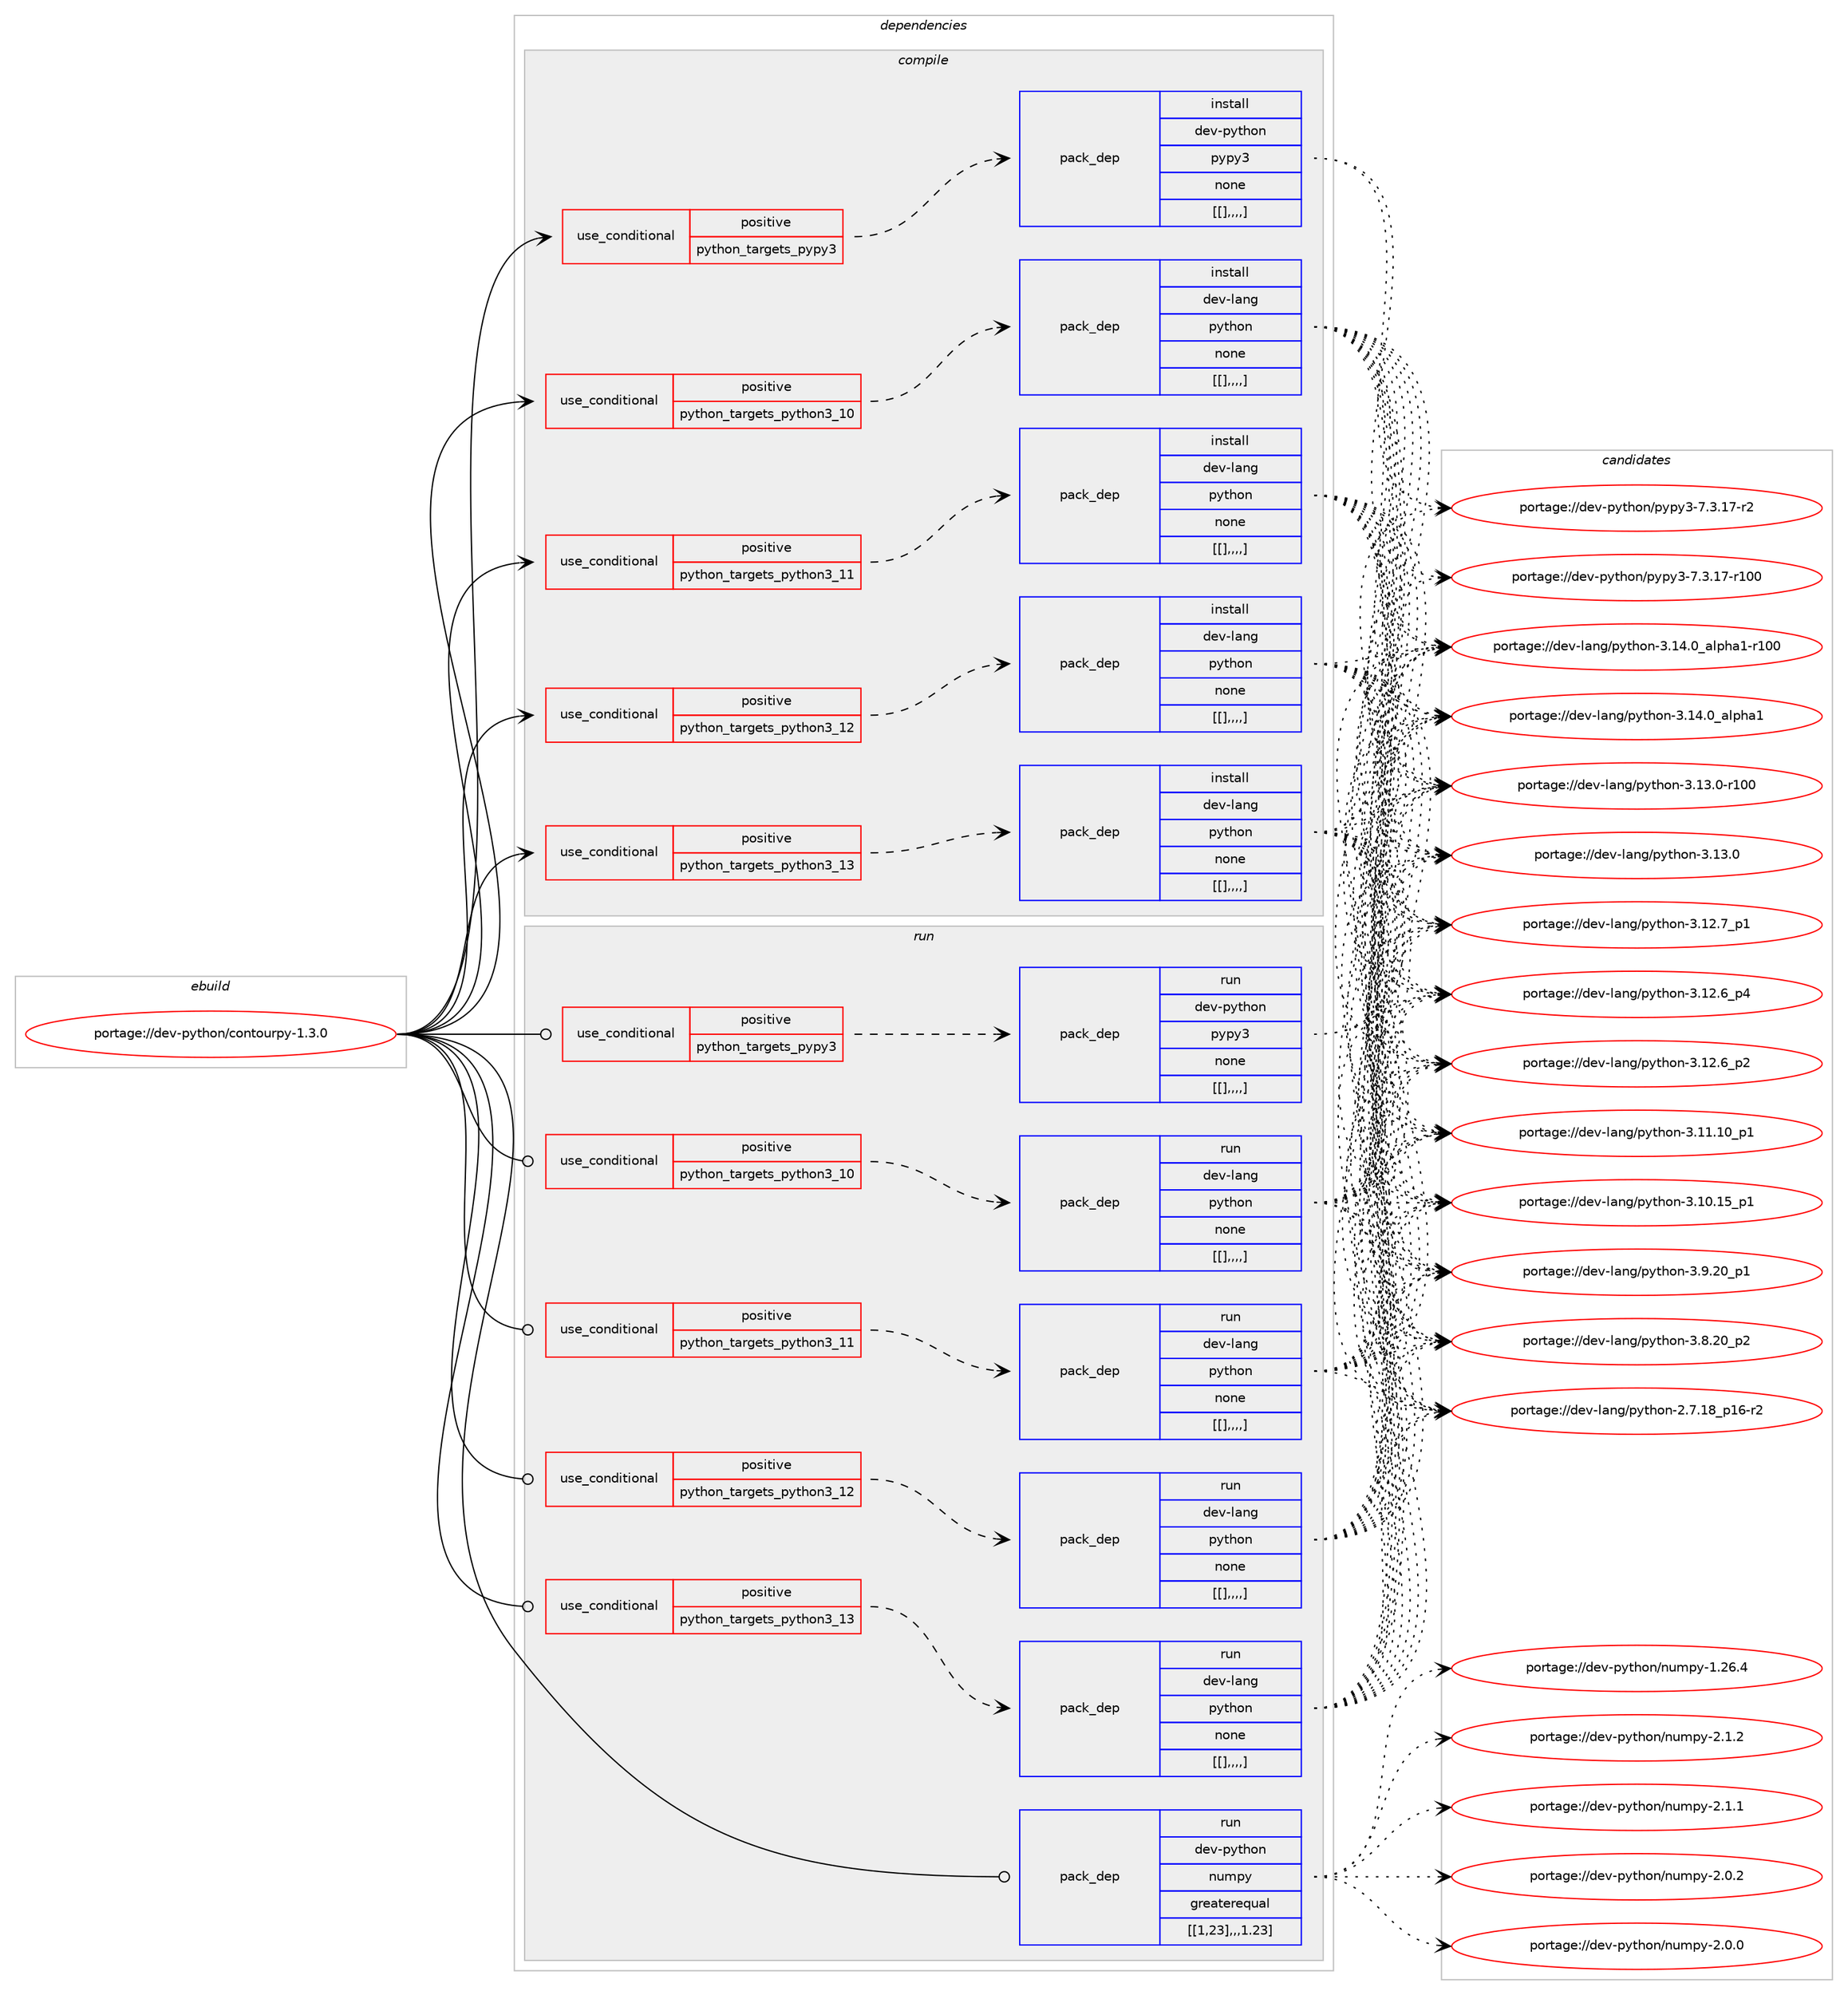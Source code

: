 digraph prolog {

# *************
# Graph options
# *************

newrank=true;
concentrate=true;
compound=true;
graph [rankdir=LR,fontname=Helvetica,fontsize=10,ranksep=1.5];#, ranksep=2.5, nodesep=0.2];
edge  [arrowhead=vee];
node  [fontname=Helvetica,fontsize=10];

# **********
# The ebuild
# **********

subgraph cluster_leftcol {
color=gray;
label=<<i>ebuild</i>>;
id [label="portage://dev-python/contourpy-1.3.0", color=red, width=4, href="../dev-python/contourpy-1.3.0.svg"];
}

# ****************
# The dependencies
# ****************

subgraph cluster_midcol {
color=gray;
label=<<i>dependencies</i>>;
subgraph cluster_compile {
fillcolor="#eeeeee";
style=filled;
label=<<i>compile</i>>;
subgraph cond33934 {
dependency149526 [label=<<TABLE BORDER="0" CELLBORDER="1" CELLSPACING="0" CELLPADDING="4"><TR><TD ROWSPAN="3" CELLPADDING="10">use_conditional</TD></TR><TR><TD>positive</TD></TR><TR><TD>python_targets_pypy3</TD></TR></TABLE>>, shape=none, color=red];
subgraph pack114273 {
dependency149534 [label=<<TABLE BORDER="0" CELLBORDER="1" CELLSPACING="0" CELLPADDING="4" WIDTH="220"><TR><TD ROWSPAN="6" CELLPADDING="30">pack_dep</TD></TR><TR><TD WIDTH="110">install</TD></TR><TR><TD>dev-python</TD></TR><TR><TD>pypy3</TD></TR><TR><TD>none</TD></TR><TR><TD>[[],,,,]</TD></TR></TABLE>>, shape=none, color=blue];
}
dependency149526:e -> dependency149534:w [weight=20,style="dashed",arrowhead="vee"];
}
id:e -> dependency149526:w [weight=20,style="solid",arrowhead="vee"];
subgraph cond33954 {
dependency149578 [label=<<TABLE BORDER="0" CELLBORDER="1" CELLSPACING="0" CELLPADDING="4"><TR><TD ROWSPAN="3" CELLPADDING="10">use_conditional</TD></TR><TR><TD>positive</TD></TR><TR><TD>python_targets_python3_10</TD></TR></TABLE>>, shape=none, color=red];
subgraph pack114299 {
dependency149583 [label=<<TABLE BORDER="0" CELLBORDER="1" CELLSPACING="0" CELLPADDING="4" WIDTH="220"><TR><TD ROWSPAN="6" CELLPADDING="30">pack_dep</TD></TR><TR><TD WIDTH="110">install</TD></TR><TR><TD>dev-lang</TD></TR><TR><TD>python</TD></TR><TR><TD>none</TD></TR><TR><TD>[[],,,,]</TD></TR></TABLE>>, shape=none, color=blue];
}
dependency149578:e -> dependency149583:w [weight=20,style="dashed",arrowhead="vee"];
}
id:e -> dependency149578:w [weight=20,style="solid",arrowhead="vee"];
subgraph cond33979 {
dependency149618 [label=<<TABLE BORDER="0" CELLBORDER="1" CELLSPACING="0" CELLPADDING="4"><TR><TD ROWSPAN="3" CELLPADDING="10">use_conditional</TD></TR><TR><TD>positive</TD></TR><TR><TD>python_targets_python3_11</TD></TR></TABLE>>, shape=none, color=red];
subgraph pack114322 {
dependency149626 [label=<<TABLE BORDER="0" CELLBORDER="1" CELLSPACING="0" CELLPADDING="4" WIDTH="220"><TR><TD ROWSPAN="6" CELLPADDING="30">pack_dep</TD></TR><TR><TD WIDTH="110">install</TD></TR><TR><TD>dev-lang</TD></TR><TR><TD>python</TD></TR><TR><TD>none</TD></TR><TR><TD>[[],,,,]</TD></TR></TABLE>>, shape=none, color=blue];
}
dependency149618:e -> dependency149626:w [weight=20,style="dashed",arrowhead="vee"];
}
id:e -> dependency149618:w [weight=20,style="solid",arrowhead="vee"];
subgraph cond33985 {
dependency149651 [label=<<TABLE BORDER="0" CELLBORDER="1" CELLSPACING="0" CELLPADDING="4"><TR><TD ROWSPAN="3" CELLPADDING="10">use_conditional</TD></TR><TR><TD>positive</TD></TR><TR><TD>python_targets_python3_12</TD></TR></TABLE>>, shape=none, color=red];
subgraph pack114340 {
dependency149663 [label=<<TABLE BORDER="0" CELLBORDER="1" CELLSPACING="0" CELLPADDING="4" WIDTH="220"><TR><TD ROWSPAN="6" CELLPADDING="30">pack_dep</TD></TR><TR><TD WIDTH="110">install</TD></TR><TR><TD>dev-lang</TD></TR><TR><TD>python</TD></TR><TR><TD>none</TD></TR><TR><TD>[[],,,,]</TD></TR></TABLE>>, shape=none, color=blue];
}
dependency149651:e -> dependency149663:w [weight=20,style="dashed",arrowhead="vee"];
}
id:e -> dependency149651:w [weight=20,style="solid",arrowhead="vee"];
subgraph cond33997 {
dependency149668 [label=<<TABLE BORDER="0" CELLBORDER="1" CELLSPACING="0" CELLPADDING="4"><TR><TD ROWSPAN="3" CELLPADDING="10">use_conditional</TD></TR><TR><TD>positive</TD></TR><TR><TD>python_targets_python3_13</TD></TR></TABLE>>, shape=none, color=red];
subgraph pack114365 {
dependency149705 [label=<<TABLE BORDER="0" CELLBORDER="1" CELLSPACING="0" CELLPADDING="4" WIDTH="220"><TR><TD ROWSPAN="6" CELLPADDING="30">pack_dep</TD></TR><TR><TD WIDTH="110">install</TD></TR><TR><TD>dev-lang</TD></TR><TR><TD>python</TD></TR><TR><TD>none</TD></TR><TR><TD>[[],,,,]</TD></TR></TABLE>>, shape=none, color=blue];
}
dependency149668:e -> dependency149705:w [weight=20,style="dashed",arrowhead="vee"];
}
id:e -> dependency149668:w [weight=20,style="solid",arrowhead="vee"];
}
subgraph cluster_compileandrun {
fillcolor="#eeeeee";
style=filled;
label=<<i>compile and run</i>>;
}
subgraph cluster_run {
fillcolor="#eeeeee";
style=filled;
label=<<i>run</i>>;
subgraph cond34013 {
dependency149707 [label=<<TABLE BORDER="0" CELLBORDER="1" CELLSPACING="0" CELLPADDING="4"><TR><TD ROWSPAN="3" CELLPADDING="10">use_conditional</TD></TR><TR><TD>positive</TD></TR><TR><TD>python_targets_pypy3</TD></TR></TABLE>>, shape=none, color=red];
subgraph pack114366 {
dependency149708 [label=<<TABLE BORDER="0" CELLBORDER="1" CELLSPACING="0" CELLPADDING="4" WIDTH="220"><TR><TD ROWSPAN="6" CELLPADDING="30">pack_dep</TD></TR><TR><TD WIDTH="110">run</TD></TR><TR><TD>dev-python</TD></TR><TR><TD>pypy3</TD></TR><TR><TD>none</TD></TR><TR><TD>[[],,,,]</TD></TR></TABLE>>, shape=none, color=blue];
}
dependency149707:e -> dependency149708:w [weight=20,style="dashed",arrowhead="vee"];
}
id:e -> dependency149707:w [weight=20,style="solid",arrowhead="odot"];
subgraph cond34014 {
dependency149709 [label=<<TABLE BORDER="0" CELLBORDER="1" CELLSPACING="0" CELLPADDING="4"><TR><TD ROWSPAN="3" CELLPADDING="10">use_conditional</TD></TR><TR><TD>positive</TD></TR><TR><TD>python_targets_python3_10</TD></TR></TABLE>>, shape=none, color=red];
subgraph pack114367 {
dependency149710 [label=<<TABLE BORDER="0" CELLBORDER="1" CELLSPACING="0" CELLPADDING="4" WIDTH="220"><TR><TD ROWSPAN="6" CELLPADDING="30">pack_dep</TD></TR><TR><TD WIDTH="110">run</TD></TR><TR><TD>dev-lang</TD></TR><TR><TD>python</TD></TR><TR><TD>none</TD></TR><TR><TD>[[],,,,]</TD></TR></TABLE>>, shape=none, color=blue];
}
dependency149709:e -> dependency149710:w [weight=20,style="dashed",arrowhead="vee"];
}
id:e -> dependency149709:w [weight=20,style="solid",arrowhead="odot"];
subgraph cond34016 {
dependency149713 [label=<<TABLE BORDER="0" CELLBORDER="1" CELLSPACING="0" CELLPADDING="4"><TR><TD ROWSPAN="3" CELLPADDING="10">use_conditional</TD></TR><TR><TD>positive</TD></TR><TR><TD>python_targets_python3_11</TD></TR></TABLE>>, shape=none, color=red];
subgraph pack114369 {
dependency149714 [label=<<TABLE BORDER="0" CELLBORDER="1" CELLSPACING="0" CELLPADDING="4" WIDTH="220"><TR><TD ROWSPAN="6" CELLPADDING="30">pack_dep</TD></TR><TR><TD WIDTH="110">run</TD></TR><TR><TD>dev-lang</TD></TR><TR><TD>python</TD></TR><TR><TD>none</TD></TR><TR><TD>[[],,,,]</TD></TR></TABLE>>, shape=none, color=blue];
}
dependency149713:e -> dependency149714:w [weight=20,style="dashed",arrowhead="vee"];
}
id:e -> dependency149713:w [weight=20,style="solid",arrowhead="odot"];
subgraph cond34018 {
dependency149717 [label=<<TABLE BORDER="0" CELLBORDER="1" CELLSPACING="0" CELLPADDING="4"><TR><TD ROWSPAN="3" CELLPADDING="10">use_conditional</TD></TR><TR><TD>positive</TD></TR><TR><TD>python_targets_python3_12</TD></TR></TABLE>>, shape=none, color=red];
subgraph pack114371 {
dependency149719 [label=<<TABLE BORDER="0" CELLBORDER="1" CELLSPACING="0" CELLPADDING="4" WIDTH="220"><TR><TD ROWSPAN="6" CELLPADDING="30">pack_dep</TD></TR><TR><TD WIDTH="110">run</TD></TR><TR><TD>dev-lang</TD></TR><TR><TD>python</TD></TR><TR><TD>none</TD></TR><TR><TD>[[],,,,]</TD></TR></TABLE>>, shape=none, color=blue];
}
dependency149717:e -> dependency149719:w [weight=20,style="dashed",arrowhead="vee"];
}
id:e -> dependency149717:w [weight=20,style="solid",arrowhead="odot"];
subgraph cond34020 {
dependency149721 [label=<<TABLE BORDER="0" CELLBORDER="1" CELLSPACING="0" CELLPADDING="4"><TR><TD ROWSPAN="3" CELLPADDING="10">use_conditional</TD></TR><TR><TD>positive</TD></TR><TR><TD>python_targets_python3_13</TD></TR></TABLE>>, shape=none, color=red];
subgraph pack114374 {
dependency149724 [label=<<TABLE BORDER="0" CELLBORDER="1" CELLSPACING="0" CELLPADDING="4" WIDTH="220"><TR><TD ROWSPAN="6" CELLPADDING="30">pack_dep</TD></TR><TR><TD WIDTH="110">run</TD></TR><TR><TD>dev-lang</TD></TR><TR><TD>python</TD></TR><TR><TD>none</TD></TR><TR><TD>[[],,,,]</TD></TR></TABLE>>, shape=none, color=blue];
}
dependency149721:e -> dependency149724:w [weight=20,style="dashed",arrowhead="vee"];
}
id:e -> dependency149721:w [weight=20,style="solid",arrowhead="odot"];
subgraph pack114375 {
dependency149726 [label=<<TABLE BORDER="0" CELLBORDER="1" CELLSPACING="0" CELLPADDING="4" WIDTH="220"><TR><TD ROWSPAN="6" CELLPADDING="30">pack_dep</TD></TR><TR><TD WIDTH="110">run</TD></TR><TR><TD>dev-python</TD></TR><TR><TD>numpy</TD></TR><TR><TD>greaterequal</TD></TR><TR><TD>[[1,23],,,1.23]</TD></TR></TABLE>>, shape=none, color=blue];
}
id:e -> dependency149726:w [weight=20,style="solid",arrowhead="odot"];
}
}

# **************
# The candidates
# **************

subgraph cluster_choices {
rank=same;
color=gray;
label=<<i>candidates</i>>;

subgraph choice114218 {
color=black;
nodesep=1;
choice100101118451121211161041111104711212111212151455546514649554511450 [label="portage://dev-python/pypy3-7.3.17-r2", color=red, width=4,href="../dev-python/pypy3-7.3.17-r2.svg"];
choice1001011184511212111610411111047112121112121514555465146495545114494848 [label="portage://dev-python/pypy3-7.3.17-r100", color=red, width=4,href="../dev-python/pypy3-7.3.17-r100.svg"];
dependency149534:e -> choice100101118451121211161041111104711212111212151455546514649554511450:w [style=dotted,weight="100"];
dependency149534:e -> choice1001011184511212111610411111047112121112121514555465146495545114494848:w [style=dotted,weight="100"];
}
subgraph choice114220 {
color=black;
nodesep=1;
choice100101118451089711010347112121116104111110455146495246489597108112104974945114494848 [label="portage://dev-lang/python-3.14.0_alpha1-r100", color=red, width=4,href="../dev-lang/python-3.14.0_alpha1-r100.svg"];
choice1001011184510897110103471121211161041111104551464952464895971081121049749 [label="portage://dev-lang/python-3.14.0_alpha1", color=red, width=4,href="../dev-lang/python-3.14.0_alpha1.svg"];
choice1001011184510897110103471121211161041111104551464951464845114494848 [label="portage://dev-lang/python-3.13.0-r100", color=red, width=4,href="../dev-lang/python-3.13.0-r100.svg"];
choice10010111845108971101034711212111610411111045514649514648 [label="portage://dev-lang/python-3.13.0", color=red, width=4,href="../dev-lang/python-3.13.0.svg"];
choice100101118451089711010347112121116104111110455146495046559511249 [label="portage://dev-lang/python-3.12.7_p1", color=red, width=4,href="../dev-lang/python-3.12.7_p1.svg"];
choice100101118451089711010347112121116104111110455146495046549511252 [label="portage://dev-lang/python-3.12.6_p4", color=red, width=4,href="../dev-lang/python-3.12.6_p4.svg"];
choice100101118451089711010347112121116104111110455146495046549511250 [label="portage://dev-lang/python-3.12.6_p2", color=red, width=4,href="../dev-lang/python-3.12.6_p2.svg"];
choice10010111845108971101034711212111610411111045514649494649489511249 [label="portage://dev-lang/python-3.11.10_p1", color=red, width=4,href="../dev-lang/python-3.11.10_p1.svg"];
choice10010111845108971101034711212111610411111045514649484649539511249 [label="portage://dev-lang/python-3.10.15_p1", color=red, width=4,href="../dev-lang/python-3.10.15_p1.svg"];
choice100101118451089711010347112121116104111110455146574650489511249 [label="portage://dev-lang/python-3.9.20_p1", color=red, width=4,href="../dev-lang/python-3.9.20_p1.svg"];
choice100101118451089711010347112121116104111110455146564650489511250 [label="portage://dev-lang/python-3.8.20_p2", color=red, width=4,href="../dev-lang/python-3.8.20_p2.svg"];
choice100101118451089711010347112121116104111110455046554649569511249544511450 [label="portage://dev-lang/python-2.7.18_p16-r2", color=red, width=4,href="../dev-lang/python-2.7.18_p16-r2.svg"];
dependency149583:e -> choice100101118451089711010347112121116104111110455146495246489597108112104974945114494848:w [style=dotted,weight="100"];
dependency149583:e -> choice1001011184510897110103471121211161041111104551464952464895971081121049749:w [style=dotted,weight="100"];
dependency149583:e -> choice1001011184510897110103471121211161041111104551464951464845114494848:w [style=dotted,weight="100"];
dependency149583:e -> choice10010111845108971101034711212111610411111045514649514648:w [style=dotted,weight="100"];
dependency149583:e -> choice100101118451089711010347112121116104111110455146495046559511249:w [style=dotted,weight="100"];
dependency149583:e -> choice100101118451089711010347112121116104111110455146495046549511252:w [style=dotted,weight="100"];
dependency149583:e -> choice100101118451089711010347112121116104111110455146495046549511250:w [style=dotted,weight="100"];
dependency149583:e -> choice10010111845108971101034711212111610411111045514649494649489511249:w [style=dotted,weight="100"];
dependency149583:e -> choice10010111845108971101034711212111610411111045514649484649539511249:w [style=dotted,weight="100"];
dependency149583:e -> choice100101118451089711010347112121116104111110455146574650489511249:w [style=dotted,weight="100"];
dependency149583:e -> choice100101118451089711010347112121116104111110455146564650489511250:w [style=dotted,weight="100"];
dependency149583:e -> choice100101118451089711010347112121116104111110455046554649569511249544511450:w [style=dotted,weight="100"];
}
subgraph choice114230 {
color=black;
nodesep=1;
choice100101118451089711010347112121116104111110455146495246489597108112104974945114494848 [label="portage://dev-lang/python-3.14.0_alpha1-r100", color=red, width=4,href="../dev-lang/python-3.14.0_alpha1-r100.svg"];
choice1001011184510897110103471121211161041111104551464952464895971081121049749 [label="portage://dev-lang/python-3.14.0_alpha1", color=red, width=4,href="../dev-lang/python-3.14.0_alpha1.svg"];
choice1001011184510897110103471121211161041111104551464951464845114494848 [label="portage://dev-lang/python-3.13.0-r100", color=red, width=4,href="../dev-lang/python-3.13.0-r100.svg"];
choice10010111845108971101034711212111610411111045514649514648 [label="portage://dev-lang/python-3.13.0", color=red, width=4,href="../dev-lang/python-3.13.0.svg"];
choice100101118451089711010347112121116104111110455146495046559511249 [label="portage://dev-lang/python-3.12.7_p1", color=red, width=4,href="../dev-lang/python-3.12.7_p1.svg"];
choice100101118451089711010347112121116104111110455146495046549511252 [label="portage://dev-lang/python-3.12.6_p4", color=red, width=4,href="../dev-lang/python-3.12.6_p4.svg"];
choice100101118451089711010347112121116104111110455146495046549511250 [label="portage://dev-lang/python-3.12.6_p2", color=red, width=4,href="../dev-lang/python-3.12.6_p2.svg"];
choice10010111845108971101034711212111610411111045514649494649489511249 [label="portage://dev-lang/python-3.11.10_p1", color=red, width=4,href="../dev-lang/python-3.11.10_p1.svg"];
choice10010111845108971101034711212111610411111045514649484649539511249 [label="portage://dev-lang/python-3.10.15_p1", color=red, width=4,href="../dev-lang/python-3.10.15_p1.svg"];
choice100101118451089711010347112121116104111110455146574650489511249 [label="portage://dev-lang/python-3.9.20_p1", color=red, width=4,href="../dev-lang/python-3.9.20_p1.svg"];
choice100101118451089711010347112121116104111110455146564650489511250 [label="portage://dev-lang/python-3.8.20_p2", color=red, width=4,href="../dev-lang/python-3.8.20_p2.svg"];
choice100101118451089711010347112121116104111110455046554649569511249544511450 [label="portage://dev-lang/python-2.7.18_p16-r2", color=red, width=4,href="../dev-lang/python-2.7.18_p16-r2.svg"];
dependency149626:e -> choice100101118451089711010347112121116104111110455146495246489597108112104974945114494848:w [style=dotted,weight="100"];
dependency149626:e -> choice1001011184510897110103471121211161041111104551464952464895971081121049749:w [style=dotted,weight="100"];
dependency149626:e -> choice1001011184510897110103471121211161041111104551464951464845114494848:w [style=dotted,weight="100"];
dependency149626:e -> choice10010111845108971101034711212111610411111045514649514648:w [style=dotted,weight="100"];
dependency149626:e -> choice100101118451089711010347112121116104111110455146495046559511249:w [style=dotted,weight="100"];
dependency149626:e -> choice100101118451089711010347112121116104111110455146495046549511252:w [style=dotted,weight="100"];
dependency149626:e -> choice100101118451089711010347112121116104111110455146495046549511250:w [style=dotted,weight="100"];
dependency149626:e -> choice10010111845108971101034711212111610411111045514649494649489511249:w [style=dotted,weight="100"];
dependency149626:e -> choice10010111845108971101034711212111610411111045514649484649539511249:w [style=dotted,weight="100"];
dependency149626:e -> choice100101118451089711010347112121116104111110455146574650489511249:w [style=dotted,weight="100"];
dependency149626:e -> choice100101118451089711010347112121116104111110455146564650489511250:w [style=dotted,weight="100"];
dependency149626:e -> choice100101118451089711010347112121116104111110455046554649569511249544511450:w [style=dotted,weight="100"];
}
subgraph choice114354 {
color=black;
nodesep=1;
choice100101118451089711010347112121116104111110455146495246489597108112104974945114494848 [label="portage://dev-lang/python-3.14.0_alpha1-r100", color=red, width=4,href="../dev-lang/python-3.14.0_alpha1-r100.svg"];
choice1001011184510897110103471121211161041111104551464952464895971081121049749 [label="portage://dev-lang/python-3.14.0_alpha1", color=red, width=4,href="../dev-lang/python-3.14.0_alpha1.svg"];
choice1001011184510897110103471121211161041111104551464951464845114494848 [label="portage://dev-lang/python-3.13.0-r100", color=red, width=4,href="../dev-lang/python-3.13.0-r100.svg"];
choice10010111845108971101034711212111610411111045514649514648 [label="portage://dev-lang/python-3.13.0", color=red, width=4,href="../dev-lang/python-3.13.0.svg"];
choice100101118451089711010347112121116104111110455146495046559511249 [label="portage://dev-lang/python-3.12.7_p1", color=red, width=4,href="../dev-lang/python-3.12.7_p1.svg"];
choice100101118451089711010347112121116104111110455146495046549511252 [label="portage://dev-lang/python-3.12.6_p4", color=red, width=4,href="../dev-lang/python-3.12.6_p4.svg"];
choice100101118451089711010347112121116104111110455146495046549511250 [label="portage://dev-lang/python-3.12.6_p2", color=red, width=4,href="../dev-lang/python-3.12.6_p2.svg"];
choice10010111845108971101034711212111610411111045514649494649489511249 [label="portage://dev-lang/python-3.11.10_p1", color=red, width=4,href="../dev-lang/python-3.11.10_p1.svg"];
choice10010111845108971101034711212111610411111045514649484649539511249 [label="portage://dev-lang/python-3.10.15_p1", color=red, width=4,href="../dev-lang/python-3.10.15_p1.svg"];
choice100101118451089711010347112121116104111110455146574650489511249 [label="portage://dev-lang/python-3.9.20_p1", color=red, width=4,href="../dev-lang/python-3.9.20_p1.svg"];
choice100101118451089711010347112121116104111110455146564650489511250 [label="portage://dev-lang/python-3.8.20_p2", color=red, width=4,href="../dev-lang/python-3.8.20_p2.svg"];
choice100101118451089711010347112121116104111110455046554649569511249544511450 [label="portage://dev-lang/python-2.7.18_p16-r2", color=red, width=4,href="../dev-lang/python-2.7.18_p16-r2.svg"];
dependency149663:e -> choice100101118451089711010347112121116104111110455146495246489597108112104974945114494848:w [style=dotted,weight="100"];
dependency149663:e -> choice1001011184510897110103471121211161041111104551464952464895971081121049749:w [style=dotted,weight="100"];
dependency149663:e -> choice1001011184510897110103471121211161041111104551464951464845114494848:w [style=dotted,weight="100"];
dependency149663:e -> choice10010111845108971101034711212111610411111045514649514648:w [style=dotted,weight="100"];
dependency149663:e -> choice100101118451089711010347112121116104111110455146495046559511249:w [style=dotted,weight="100"];
dependency149663:e -> choice100101118451089711010347112121116104111110455146495046549511252:w [style=dotted,weight="100"];
dependency149663:e -> choice100101118451089711010347112121116104111110455146495046549511250:w [style=dotted,weight="100"];
dependency149663:e -> choice10010111845108971101034711212111610411111045514649494649489511249:w [style=dotted,weight="100"];
dependency149663:e -> choice10010111845108971101034711212111610411111045514649484649539511249:w [style=dotted,weight="100"];
dependency149663:e -> choice100101118451089711010347112121116104111110455146574650489511249:w [style=dotted,weight="100"];
dependency149663:e -> choice100101118451089711010347112121116104111110455146564650489511250:w [style=dotted,weight="100"];
dependency149663:e -> choice100101118451089711010347112121116104111110455046554649569511249544511450:w [style=dotted,weight="100"];
}
subgraph choice114362 {
color=black;
nodesep=1;
choice100101118451089711010347112121116104111110455146495246489597108112104974945114494848 [label="portage://dev-lang/python-3.14.0_alpha1-r100", color=red, width=4,href="../dev-lang/python-3.14.0_alpha1-r100.svg"];
choice1001011184510897110103471121211161041111104551464952464895971081121049749 [label="portage://dev-lang/python-3.14.0_alpha1", color=red, width=4,href="../dev-lang/python-3.14.0_alpha1.svg"];
choice1001011184510897110103471121211161041111104551464951464845114494848 [label="portage://dev-lang/python-3.13.0-r100", color=red, width=4,href="../dev-lang/python-3.13.0-r100.svg"];
choice10010111845108971101034711212111610411111045514649514648 [label="portage://dev-lang/python-3.13.0", color=red, width=4,href="../dev-lang/python-3.13.0.svg"];
choice100101118451089711010347112121116104111110455146495046559511249 [label="portage://dev-lang/python-3.12.7_p1", color=red, width=4,href="../dev-lang/python-3.12.7_p1.svg"];
choice100101118451089711010347112121116104111110455146495046549511252 [label="portage://dev-lang/python-3.12.6_p4", color=red, width=4,href="../dev-lang/python-3.12.6_p4.svg"];
choice100101118451089711010347112121116104111110455146495046549511250 [label="portage://dev-lang/python-3.12.6_p2", color=red, width=4,href="../dev-lang/python-3.12.6_p2.svg"];
choice10010111845108971101034711212111610411111045514649494649489511249 [label="portage://dev-lang/python-3.11.10_p1", color=red, width=4,href="../dev-lang/python-3.11.10_p1.svg"];
choice10010111845108971101034711212111610411111045514649484649539511249 [label="portage://dev-lang/python-3.10.15_p1", color=red, width=4,href="../dev-lang/python-3.10.15_p1.svg"];
choice100101118451089711010347112121116104111110455146574650489511249 [label="portage://dev-lang/python-3.9.20_p1", color=red, width=4,href="../dev-lang/python-3.9.20_p1.svg"];
choice100101118451089711010347112121116104111110455146564650489511250 [label="portage://dev-lang/python-3.8.20_p2", color=red, width=4,href="../dev-lang/python-3.8.20_p2.svg"];
choice100101118451089711010347112121116104111110455046554649569511249544511450 [label="portage://dev-lang/python-2.7.18_p16-r2", color=red, width=4,href="../dev-lang/python-2.7.18_p16-r2.svg"];
dependency149705:e -> choice100101118451089711010347112121116104111110455146495246489597108112104974945114494848:w [style=dotted,weight="100"];
dependency149705:e -> choice1001011184510897110103471121211161041111104551464952464895971081121049749:w [style=dotted,weight="100"];
dependency149705:e -> choice1001011184510897110103471121211161041111104551464951464845114494848:w [style=dotted,weight="100"];
dependency149705:e -> choice10010111845108971101034711212111610411111045514649514648:w [style=dotted,weight="100"];
dependency149705:e -> choice100101118451089711010347112121116104111110455146495046559511249:w [style=dotted,weight="100"];
dependency149705:e -> choice100101118451089711010347112121116104111110455146495046549511252:w [style=dotted,weight="100"];
dependency149705:e -> choice100101118451089711010347112121116104111110455146495046549511250:w [style=dotted,weight="100"];
dependency149705:e -> choice10010111845108971101034711212111610411111045514649494649489511249:w [style=dotted,weight="100"];
dependency149705:e -> choice10010111845108971101034711212111610411111045514649484649539511249:w [style=dotted,weight="100"];
dependency149705:e -> choice100101118451089711010347112121116104111110455146574650489511249:w [style=dotted,weight="100"];
dependency149705:e -> choice100101118451089711010347112121116104111110455146564650489511250:w [style=dotted,weight="100"];
dependency149705:e -> choice100101118451089711010347112121116104111110455046554649569511249544511450:w [style=dotted,weight="100"];
}
subgraph choice114377 {
color=black;
nodesep=1;
choice100101118451121211161041111104711212111212151455546514649554511450 [label="portage://dev-python/pypy3-7.3.17-r2", color=red, width=4,href="../dev-python/pypy3-7.3.17-r2.svg"];
choice1001011184511212111610411111047112121112121514555465146495545114494848 [label="portage://dev-python/pypy3-7.3.17-r100", color=red, width=4,href="../dev-python/pypy3-7.3.17-r100.svg"];
dependency149708:e -> choice100101118451121211161041111104711212111212151455546514649554511450:w [style=dotted,weight="100"];
dependency149708:e -> choice1001011184511212111610411111047112121112121514555465146495545114494848:w [style=dotted,weight="100"];
}
subgraph choice114378 {
color=black;
nodesep=1;
choice100101118451089711010347112121116104111110455146495246489597108112104974945114494848 [label="portage://dev-lang/python-3.14.0_alpha1-r100", color=red, width=4,href="../dev-lang/python-3.14.0_alpha1-r100.svg"];
choice1001011184510897110103471121211161041111104551464952464895971081121049749 [label="portage://dev-lang/python-3.14.0_alpha1", color=red, width=4,href="../dev-lang/python-3.14.0_alpha1.svg"];
choice1001011184510897110103471121211161041111104551464951464845114494848 [label="portage://dev-lang/python-3.13.0-r100", color=red, width=4,href="../dev-lang/python-3.13.0-r100.svg"];
choice10010111845108971101034711212111610411111045514649514648 [label="portage://dev-lang/python-3.13.0", color=red, width=4,href="../dev-lang/python-3.13.0.svg"];
choice100101118451089711010347112121116104111110455146495046559511249 [label="portage://dev-lang/python-3.12.7_p1", color=red, width=4,href="../dev-lang/python-3.12.7_p1.svg"];
choice100101118451089711010347112121116104111110455146495046549511252 [label="portage://dev-lang/python-3.12.6_p4", color=red, width=4,href="../dev-lang/python-3.12.6_p4.svg"];
choice100101118451089711010347112121116104111110455146495046549511250 [label="portage://dev-lang/python-3.12.6_p2", color=red, width=4,href="../dev-lang/python-3.12.6_p2.svg"];
choice10010111845108971101034711212111610411111045514649494649489511249 [label="portage://dev-lang/python-3.11.10_p1", color=red, width=4,href="../dev-lang/python-3.11.10_p1.svg"];
choice10010111845108971101034711212111610411111045514649484649539511249 [label="portage://dev-lang/python-3.10.15_p1", color=red, width=4,href="../dev-lang/python-3.10.15_p1.svg"];
choice100101118451089711010347112121116104111110455146574650489511249 [label="portage://dev-lang/python-3.9.20_p1", color=red, width=4,href="../dev-lang/python-3.9.20_p1.svg"];
choice100101118451089711010347112121116104111110455146564650489511250 [label="portage://dev-lang/python-3.8.20_p2", color=red, width=4,href="../dev-lang/python-3.8.20_p2.svg"];
choice100101118451089711010347112121116104111110455046554649569511249544511450 [label="portage://dev-lang/python-2.7.18_p16-r2", color=red, width=4,href="../dev-lang/python-2.7.18_p16-r2.svg"];
dependency149710:e -> choice100101118451089711010347112121116104111110455146495246489597108112104974945114494848:w [style=dotted,weight="100"];
dependency149710:e -> choice1001011184510897110103471121211161041111104551464952464895971081121049749:w [style=dotted,weight="100"];
dependency149710:e -> choice1001011184510897110103471121211161041111104551464951464845114494848:w [style=dotted,weight="100"];
dependency149710:e -> choice10010111845108971101034711212111610411111045514649514648:w [style=dotted,weight="100"];
dependency149710:e -> choice100101118451089711010347112121116104111110455146495046559511249:w [style=dotted,weight="100"];
dependency149710:e -> choice100101118451089711010347112121116104111110455146495046549511252:w [style=dotted,weight="100"];
dependency149710:e -> choice100101118451089711010347112121116104111110455146495046549511250:w [style=dotted,weight="100"];
dependency149710:e -> choice10010111845108971101034711212111610411111045514649494649489511249:w [style=dotted,weight="100"];
dependency149710:e -> choice10010111845108971101034711212111610411111045514649484649539511249:w [style=dotted,weight="100"];
dependency149710:e -> choice100101118451089711010347112121116104111110455146574650489511249:w [style=dotted,weight="100"];
dependency149710:e -> choice100101118451089711010347112121116104111110455146564650489511250:w [style=dotted,weight="100"];
dependency149710:e -> choice100101118451089711010347112121116104111110455046554649569511249544511450:w [style=dotted,weight="100"];
}
subgraph choice114391 {
color=black;
nodesep=1;
choice100101118451089711010347112121116104111110455146495246489597108112104974945114494848 [label="portage://dev-lang/python-3.14.0_alpha1-r100", color=red, width=4,href="../dev-lang/python-3.14.0_alpha1-r100.svg"];
choice1001011184510897110103471121211161041111104551464952464895971081121049749 [label="portage://dev-lang/python-3.14.0_alpha1", color=red, width=4,href="../dev-lang/python-3.14.0_alpha1.svg"];
choice1001011184510897110103471121211161041111104551464951464845114494848 [label="portage://dev-lang/python-3.13.0-r100", color=red, width=4,href="../dev-lang/python-3.13.0-r100.svg"];
choice10010111845108971101034711212111610411111045514649514648 [label="portage://dev-lang/python-3.13.0", color=red, width=4,href="../dev-lang/python-3.13.0.svg"];
choice100101118451089711010347112121116104111110455146495046559511249 [label="portage://dev-lang/python-3.12.7_p1", color=red, width=4,href="../dev-lang/python-3.12.7_p1.svg"];
choice100101118451089711010347112121116104111110455146495046549511252 [label="portage://dev-lang/python-3.12.6_p4", color=red, width=4,href="../dev-lang/python-3.12.6_p4.svg"];
choice100101118451089711010347112121116104111110455146495046549511250 [label="portage://dev-lang/python-3.12.6_p2", color=red, width=4,href="../dev-lang/python-3.12.6_p2.svg"];
choice10010111845108971101034711212111610411111045514649494649489511249 [label="portage://dev-lang/python-3.11.10_p1", color=red, width=4,href="../dev-lang/python-3.11.10_p1.svg"];
choice10010111845108971101034711212111610411111045514649484649539511249 [label="portage://dev-lang/python-3.10.15_p1", color=red, width=4,href="../dev-lang/python-3.10.15_p1.svg"];
choice100101118451089711010347112121116104111110455146574650489511249 [label="portage://dev-lang/python-3.9.20_p1", color=red, width=4,href="../dev-lang/python-3.9.20_p1.svg"];
choice100101118451089711010347112121116104111110455146564650489511250 [label="portage://dev-lang/python-3.8.20_p2", color=red, width=4,href="../dev-lang/python-3.8.20_p2.svg"];
choice100101118451089711010347112121116104111110455046554649569511249544511450 [label="portage://dev-lang/python-2.7.18_p16-r2", color=red, width=4,href="../dev-lang/python-2.7.18_p16-r2.svg"];
dependency149714:e -> choice100101118451089711010347112121116104111110455146495246489597108112104974945114494848:w [style=dotted,weight="100"];
dependency149714:e -> choice1001011184510897110103471121211161041111104551464952464895971081121049749:w [style=dotted,weight="100"];
dependency149714:e -> choice1001011184510897110103471121211161041111104551464951464845114494848:w [style=dotted,weight="100"];
dependency149714:e -> choice10010111845108971101034711212111610411111045514649514648:w [style=dotted,weight="100"];
dependency149714:e -> choice100101118451089711010347112121116104111110455146495046559511249:w [style=dotted,weight="100"];
dependency149714:e -> choice100101118451089711010347112121116104111110455146495046549511252:w [style=dotted,weight="100"];
dependency149714:e -> choice100101118451089711010347112121116104111110455146495046549511250:w [style=dotted,weight="100"];
dependency149714:e -> choice10010111845108971101034711212111610411111045514649494649489511249:w [style=dotted,weight="100"];
dependency149714:e -> choice10010111845108971101034711212111610411111045514649484649539511249:w [style=dotted,weight="100"];
dependency149714:e -> choice100101118451089711010347112121116104111110455146574650489511249:w [style=dotted,weight="100"];
dependency149714:e -> choice100101118451089711010347112121116104111110455146564650489511250:w [style=dotted,weight="100"];
dependency149714:e -> choice100101118451089711010347112121116104111110455046554649569511249544511450:w [style=dotted,weight="100"];
}
subgraph choice114407 {
color=black;
nodesep=1;
choice100101118451089711010347112121116104111110455146495246489597108112104974945114494848 [label="portage://dev-lang/python-3.14.0_alpha1-r100", color=red, width=4,href="../dev-lang/python-3.14.0_alpha1-r100.svg"];
choice1001011184510897110103471121211161041111104551464952464895971081121049749 [label="portage://dev-lang/python-3.14.0_alpha1", color=red, width=4,href="../dev-lang/python-3.14.0_alpha1.svg"];
choice1001011184510897110103471121211161041111104551464951464845114494848 [label="portage://dev-lang/python-3.13.0-r100", color=red, width=4,href="../dev-lang/python-3.13.0-r100.svg"];
choice10010111845108971101034711212111610411111045514649514648 [label="portage://dev-lang/python-3.13.0", color=red, width=4,href="../dev-lang/python-3.13.0.svg"];
choice100101118451089711010347112121116104111110455146495046559511249 [label="portage://dev-lang/python-3.12.7_p1", color=red, width=4,href="../dev-lang/python-3.12.7_p1.svg"];
choice100101118451089711010347112121116104111110455146495046549511252 [label="portage://dev-lang/python-3.12.6_p4", color=red, width=4,href="../dev-lang/python-3.12.6_p4.svg"];
choice100101118451089711010347112121116104111110455146495046549511250 [label="portage://dev-lang/python-3.12.6_p2", color=red, width=4,href="../dev-lang/python-3.12.6_p2.svg"];
choice10010111845108971101034711212111610411111045514649494649489511249 [label="portage://dev-lang/python-3.11.10_p1", color=red, width=4,href="../dev-lang/python-3.11.10_p1.svg"];
choice10010111845108971101034711212111610411111045514649484649539511249 [label="portage://dev-lang/python-3.10.15_p1", color=red, width=4,href="../dev-lang/python-3.10.15_p1.svg"];
choice100101118451089711010347112121116104111110455146574650489511249 [label="portage://dev-lang/python-3.9.20_p1", color=red, width=4,href="../dev-lang/python-3.9.20_p1.svg"];
choice100101118451089711010347112121116104111110455146564650489511250 [label="portage://dev-lang/python-3.8.20_p2", color=red, width=4,href="../dev-lang/python-3.8.20_p2.svg"];
choice100101118451089711010347112121116104111110455046554649569511249544511450 [label="portage://dev-lang/python-2.7.18_p16-r2", color=red, width=4,href="../dev-lang/python-2.7.18_p16-r2.svg"];
dependency149719:e -> choice100101118451089711010347112121116104111110455146495246489597108112104974945114494848:w [style=dotted,weight="100"];
dependency149719:e -> choice1001011184510897110103471121211161041111104551464952464895971081121049749:w [style=dotted,weight="100"];
dependency149719:e -> choice1001011184510897110103471121211161041111104551464951464845114494848:w [style=dotted,weight="100"];
dependency149719:e -> choice10010111845108971101034711212111610411111045514649514648:w [style=dotted,weight="100"];
dependency149719:e -> choice100101118451089711010347112121116104111110455146495046559511249:w [style=dotted,weight="100"];
dependency149719:e -> choice100101118451089711010347112121116104111110455146495046549511252:w [style=dotted,weight="100"];
dependency149719:e -> choice100101118451089711010347112121116104111110455146495046549511250:w [style=dotted,weight="100"];
dependency149719:e -> choice10010111845108971101034711212111610411111045514649494649489511249:w [style=dotted,weight="100"];
dependency149719:e -> choice10010111845108971101034711212111610411111045514649484649539511249:w [style=dotted,weight="100"];
dependency149719:e -> choice100101118451089711010347112121116104111110455146574650489511249:w [style=dotted,weight="100"];
dependency149719:e -> choice100101118451089711010347112121116104111110455146564650489511250:w [style=dotted,weight="100"];
dependency149719:e -> choice100101118451089711010347112121116104111110455046554649569511249544511450:w [style=dotted,weight="100"];
}
subgraph choice114417 {
color=black;
nodesep=1;
choice100101118451089711010347112121116104111110455146495246489597108112104974945114494848 [label="portage://dev-lang/python-3.14.0_alpha1-r100", color=red, width=4,href="../dev-lang/python-3.14.0_alpha1-r100.svg"];
choice1001011184510897110103471121211161041111104551464952464895971081121049749 [label="portage://dev-lang/python-3.14.0_alpha1", color=red, width=4,href="../dev-lang/python-3.14.0_alpha1.svg"];
choice1001011184510897110103471121211161041111104551464951464845114494848 [label="portage://dev-lang/python-3.13.0-r100", color=red, width=4,href="../dev-lang/python-3.13.0-r100.svg"];
choice10010111845108971101034711212111610411111045514649514648 [label="portage://dev-lang/python-3.13.0", color=red, width=4,href="../dev-lang/python-3.13.0.svg"];
choice100101118451089711010347112121116104111110455146495046559511249 [label="portage://dev-lang/python-3.12.7_p1", color=red, width=4,href="../dev-lang/python-3.12.7_p1.svg"];
choice100101118451089711010347112121116104111110455146495046549511252 [label="portage://dev-lang/python-3.12.6_p4", color=red, width=4,href="../dev-lang/python-3.12.6_p4.svg"];
choice100101118451089711010347112121116104111110455146495046549511250 [label="portage://dev-lang/python-3.12.6_p2", color=red, width=4,href="../dev-lang/python-3.12.6_p2.svg"];
choice10010111845108971101034711212111610411111045514649494649489511249 [label="portage://dev-lang/python-3.11.10_p1", color=red, width=4,href="../dev-lang/python-3.11.10_p1.svg"];
choice10010111845108971101034711212111610411111045514649484649539511249 [label="portage://dev-lang/python-3.10.15_p1", color=red, width=4,href="../dev-lang/python-3.10.15_p1.svg"];
choice100101118451089711010347112121116104111110455146574650489511249 [label="portage://dev-lang/python-3.9.20_p1", color=red, width=4,href="../dev-lang/python-3.9.20_p1.svg"];
choice100101118451089711010347112121116104111110455146564650489511250 [label="portage://dev-lang/python-3.8.20_p2", color=red, width=4,href="../dev-lang/python-3.8.20_p2.svg"];
choice100101118451089711010347112121116104111110455046554649569511249544511450 [label="portage://dev-lang/python-2.7.18_p16-r2", color=red, width=4,href="../dev-lang/python-2.7.18_p16-r2.svg"];
dependency149724:e -> choice100101118451089711010347112121116104111110455146495246489597108112104974945114494848:w [style=dotted,weight="100"];
dependency149724:e -> choice1001011184510897110103471121211161041111104551464952464895971081121049749:w [style=dotted,weight="100"];
dependency149724:e -> choice1001011184510897110103471121211161041111104551464951464845114494848:w [style=dotted,weight="100"];
dependency149724:e -> choice10010111845108971101034711212111610411111045514649514648:w [style=dotted,weight="100"];
dependency149724:e -> choice100101118451089711010347112121116104111110455146495046559511249:w [style=dotted,weight="100"];
dependency149724:e -> choice100101118451089711010347112121116104111110455146495046549511252:w [style=dotted,weight="100"];
dependency149724:e -> choice100101118451089711010347112121116104111110455146495046549511250:w [style=dotted,weight="100"];
dependency149724:e -> choice10010111845108971101034711212111610411111045514649494649489511249:w [style=dotted,weight="100"];
dependency149724:e -> choice10010111845108971101034711212111610411111045514649484649539511249:w [style=dotted,weight="100"];
dependency149724:e -> choice100101118451089711010347112121116104111110455146574650489511249:w [style=dotted,weight="100"];
dependency149724:e -> choice100101118451089711010347112121116104111110455146564650489511250:w [style=dotted,weight="100"];
dependency149724:e -> choice100101118451089711010347112121116104111110455046554649569511249544511450:w [style=dotted,weight="100"];
}
subgraph choice114424 {
color=black;
nodesep=1;
choice1001011184511212111610411111047110117109112121455046494650 [label="portage://dev-python/numpy-2.1.2", color=red, width=4,href="../dev-python/numpy-2.1.2.svg"];
choice1001011184511212111610411111047110117109112121455046494649 [label="portage://dev-python/numpy-2.1.1", color=red, width=4,href="../dev-python/numpy-2.1.1.svg"];
choice1001011184511212111610411111047110117109112121455046484650 [label="portage://dev-python/numpy-2.0.2", color=red, width=4,href="../dev-python/numpy-2.0.2.svg"];
choice1001011184511212111610411111047110117109112121455046484648 [label="portage://dev-python/numpy-2.0.0", color=red, width=4,href="../dev-python/numpy-2.0.0.svg"];
choice100101118451121211161041111104711011710911212145494650544652 [label="portage://dev-python/numpy-1.26.4", color=red, width=4,href="../dev-python/numpy-1.26.4.svg"];
dependency149726:e -> choice1001011184511212111610411111047110117109112121455046494650:w [style=dotted,weight="100"];
dependency149726:e -> choice1001011184511212111610411111047110117109112121455046494649:w [style=dotted,weight="100"];
dependency149726:e -> choice1001011184511212111610411111047110117109112121455046484650:w [style=dotted,weight="100"];
dependency149726:e -> choice1001011184511212111610411111047110117109112121455046484648:w [style=dotted,weight="100"];
dependency149726:e -> choice100101118451121211161041111104711011710911212145494650544652:w [style=dotted,weight="100"];
}
}

}
